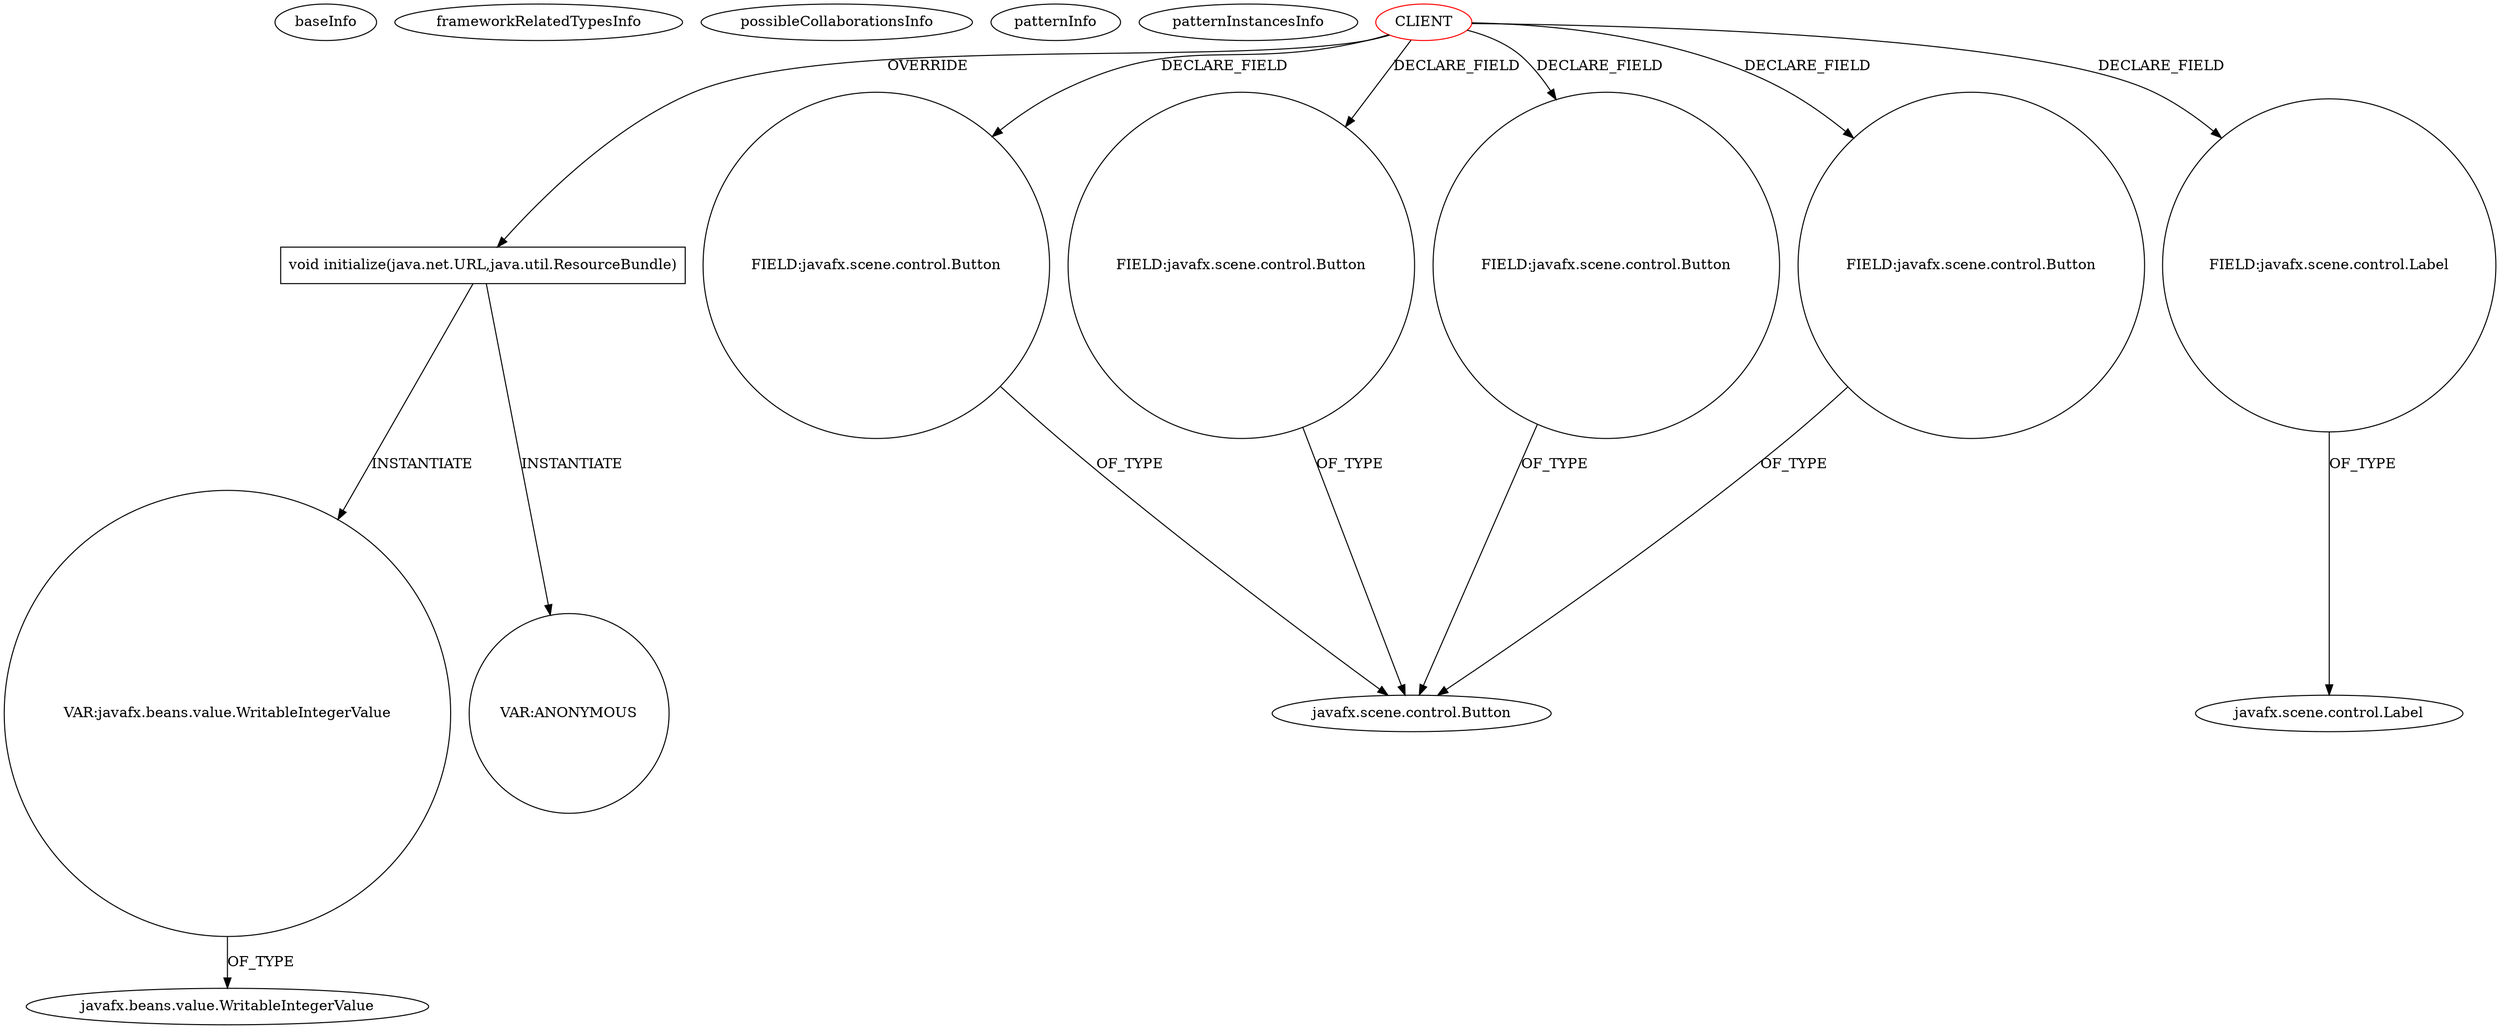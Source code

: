 digraph {
baseInfo[graphId=2982,category="pattern",isAnonymous=false,possibleRelation=false]
frameworkRelatedTypesInfo[]
possibleCollaborationsInfo[]
patternInfo[frequency=2.0,patternRootClient=0]
patternInstancesInfo[0="soonzsoonz-QuickFoot~/soonzsoonz-QuickFoot/QuickFoot-master/src/application/FXMLAdoptionController.java~FXMLAdoptionController~4247",1="bianconejo-CEFX~/bianconejo-CEFX/CEFX-master/src/cefx/CECommandeController.java~CECommandeController~2084"]
122[label="javafx.beans.value.WritableIntegerValue",vertexType="FRAMEWORK_INTERFACE_TYPE",isFrameworkType=false]
120[label="VAR:javafx.beans.value.WritableIntegerValue",vertexType="VARIABLE_EXPRESION",isFrameworkType=false,shape=circle]
104[label="void initialize(java.net.URL,java.util.ResourceBundle)",vertexType="OVERRIDING_METHOD_DECLARATION",isFrameworkType=false,shape=box]
0[label="CLIENT",vertexType="ROOT_CLIENT_CLASS_DECLARATION",isFrameworkType=false,color=red]
12[label="FIELD:javafx.scene.control.Button",vertexType="FIELD_DECLARATION",isFrameworkType=false,shape=circle]
18[label="FIELD:javafx.scene.control.Button",vertexType="FIELD_DECLARATION",isFrameworkType=false,shape=circle]
6[label="FIELD:javafx.scene.control.Button",vertexType="FIELD_DECLARATION",isFrameworkType=false,shape=circle]
10[label="FIELD:javafx.scene.control.Button",vertexType="FIELD_DECLARATION",isFrameworkType=false,shape=circle]
58[label="FIELD:javafx.scene.control.Label",vertexType="FIELD_DECLARATION",isFrameworkType=false,shape=circle]
55[label="javafx.scene.control.Label",vertexType="FRAMEWORK_CLASS_TYPE",isFrameworkType=false]
7[label="javafx.scene.control.Button",vertexType="FRAMEWORK_CLASS_TYPE",isFrameworkType=false]
426[label="VAR:ANONYMOUS",vertexType="VARIABLE_EXPRESION",isFrameworkType=false,shape=circle]
104->120[label="INSTANTIATE"]
0->104[label="OVERRIDE"]
120->122[label="OF_TYPE"]
12->7[label="OF_TYPE"]
6->7[label="OF_TYPE"]
0->58[label="DECLARE_FIELD"]
10->7[label="OF_TYPE"]
58->55[label="OF_TYPE"]
104->426[label="INSTANTIATE"]
0->12[label="DECLARE_FIELD"]
18->7[label="OF_TYPE"]
0->18[label="DECLARE_FIELD"]
0->10[label="DECLARE_FIELD"]
0->6[label="DECLARE_FIELD"]
}
